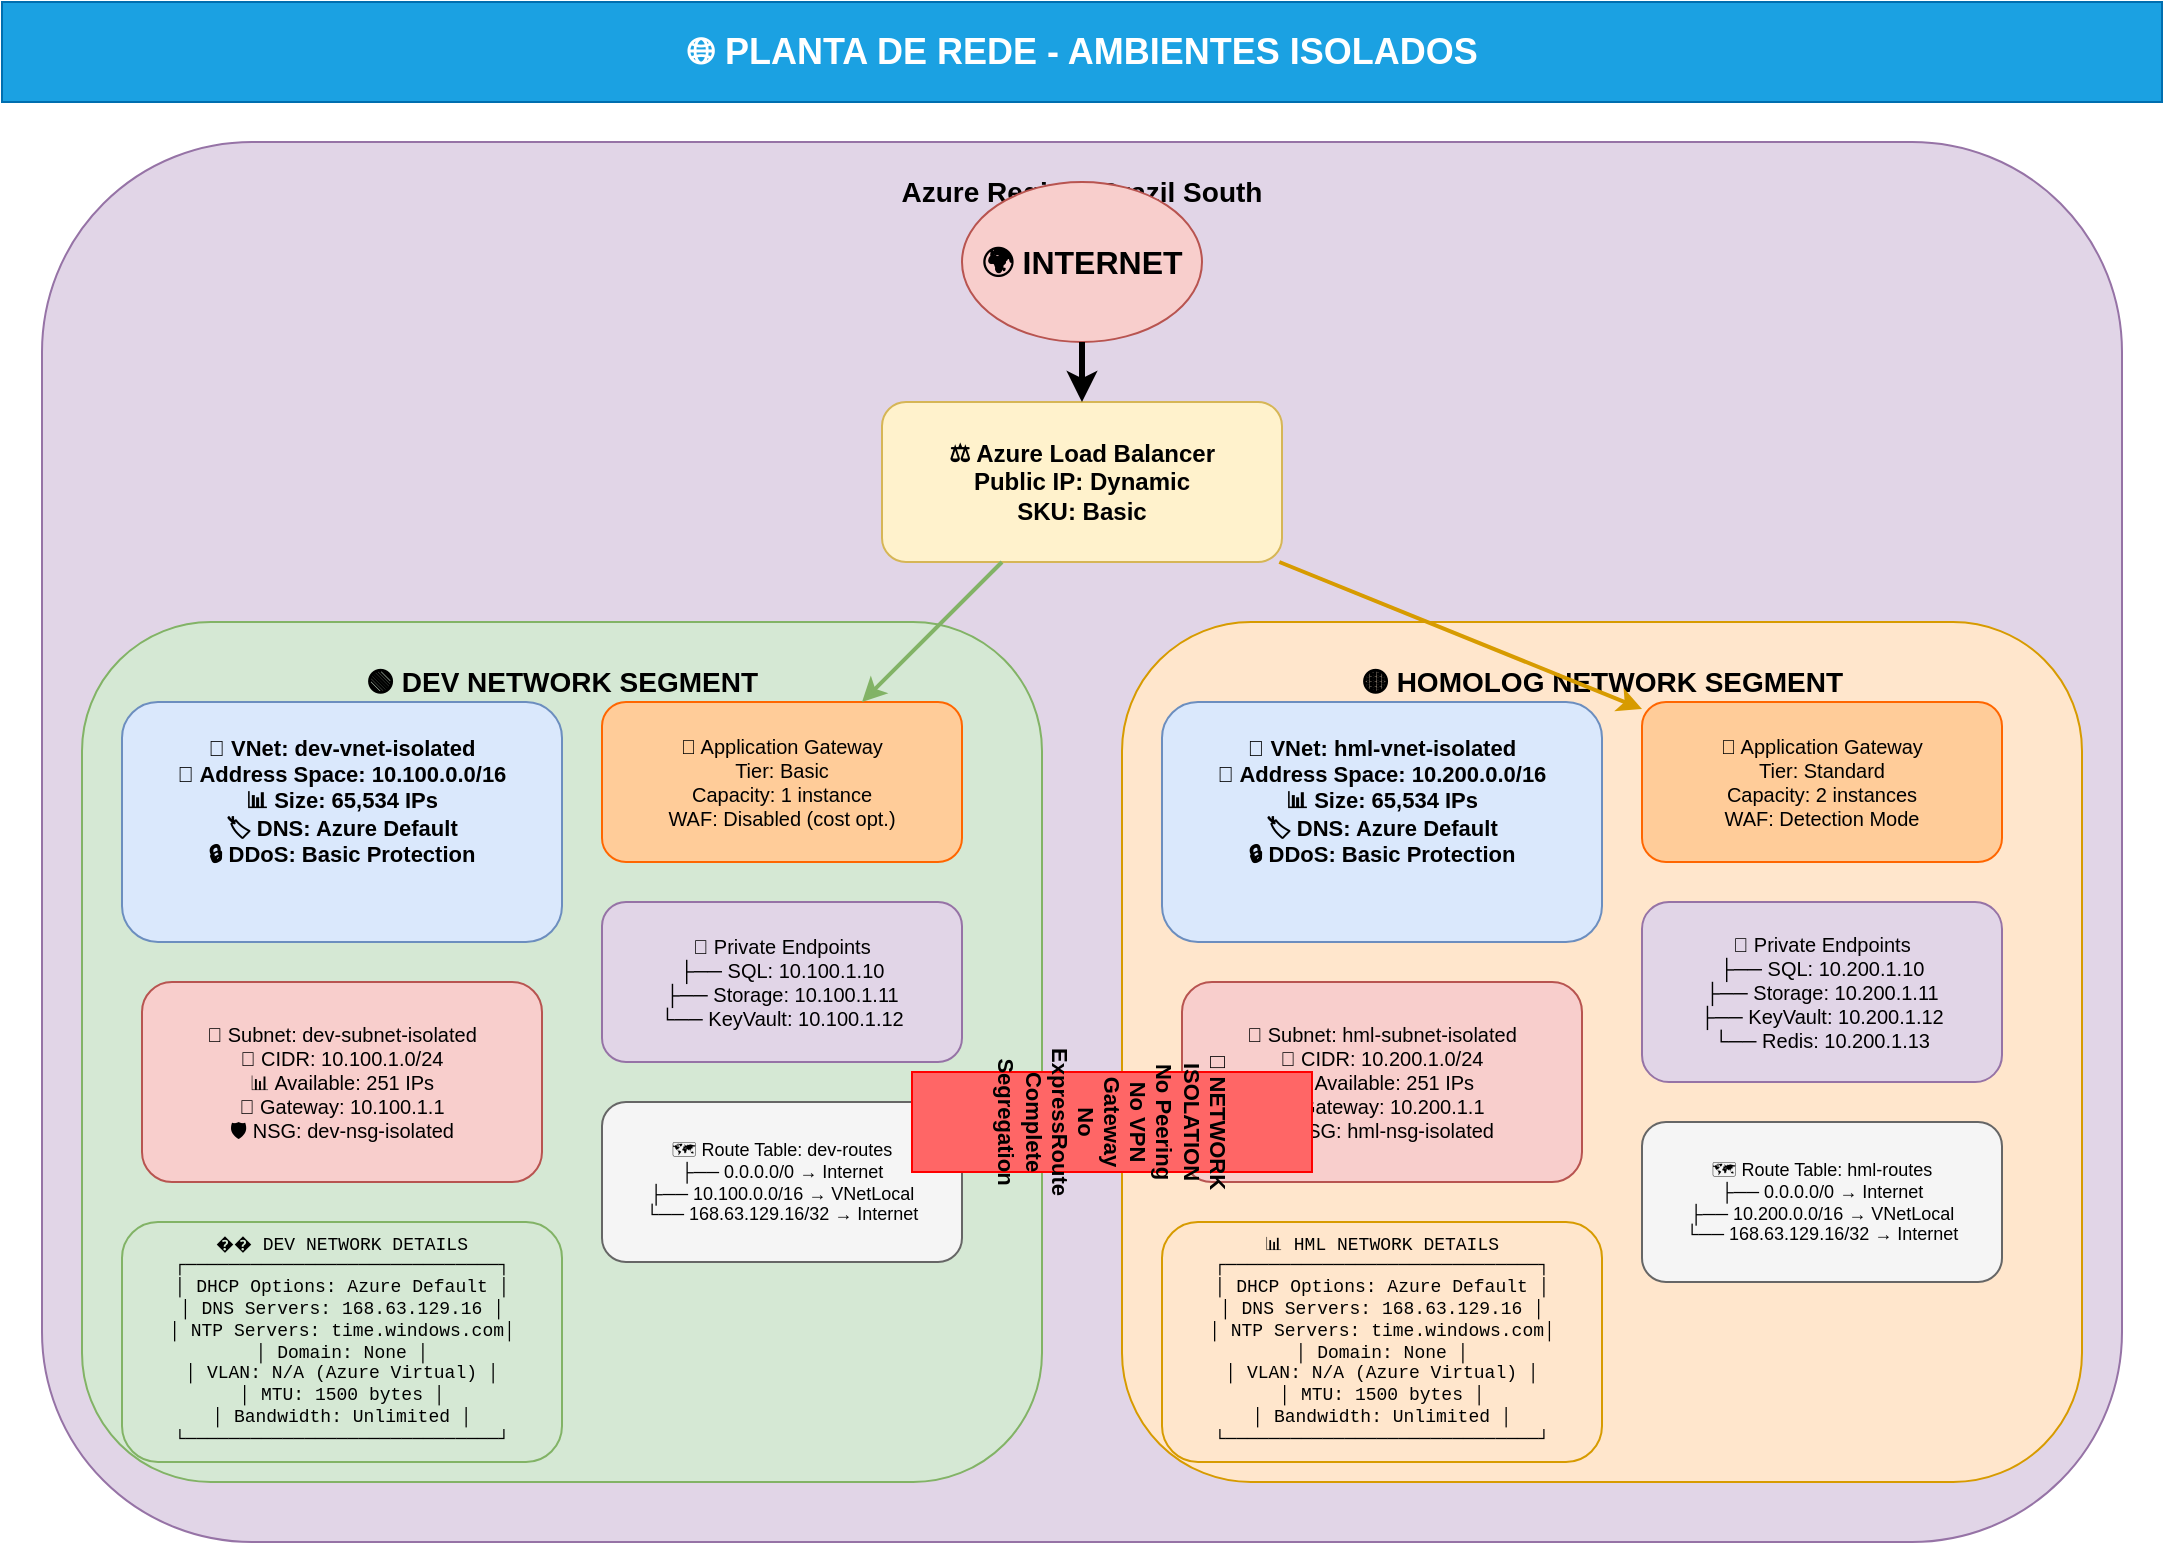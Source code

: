 <?xml version="1.0" encoding="UTF-8"?>
<mxfile version="21.6.5" type="device">
  <diagram name="Planta-de-Rede" id="planta-rede">
    <mxGraphModel dx="1422" dy="794" grid="1" gridSize="10" guides="1" tooltips="1" connect="1" arrows="1" fold="1" page="1" pageScale="1" pageWidth="1169" pageHeight="827" math="0" shadow="0">
      <root>
        <mxCell id="0" />
        <mxCell id="1" parent="0" />
        
        <!-- Title -->
        <mxCell id="title" value="🌐 PLANTA DE REDE - AMBIENTES ISOLADOS" style="rounded=0;whiteSpace=wrap;html=1;fillColor=#1ba1e2;strokeColor=#006EAF;fontSize=18;fontStyle=1;fontColor=#ffffff;" vertex="1" parent="1">
          <mxGeometry x="40" y="20" width="1080" height="50" as="geometry" />
        </mxCell>
        
        <!-- Azure Region -->
        <mxCell id="azure-region" value="Azure Region: Brazil South" style="rounded=1;whiteSpace=wrap;html=1;fillColor=#e1d5e7;strokeColor=#9673a6;fontSize=14;fontStyle=1;verticalAlign=top;spacingTop=10;" vertex="1" parent="1">
          <mxGeometry x="60" y="90" width="1040" height="700" as="geometry" />
        </mxCell>
        
        <!-- Internet Gateway -->
        <mxCell id="internet" value="🌍 INTERNET" style="ellipse;whiteSpace=wrap;html=1;fillColor=#f8cecc;strokeColor=#b85450;fontSize=16;fontStyle=1;" vertex="1" parent="1">
          <mxGeometry x="520" y="110" width="120" height="80" as="geometry" />
        </mxCell>
        
        <!-- Azure Load Balancer -->
        <mxCell id="load-balancer" value="⚖️ Azure Load Balancer&#xa;Public IP: Dynamic&#xa;SKU: Basic" style="rounded=1;whiteSpace=wrap;html=1;fillColor=#fff2cc;strokeColor=#d6b656;fontSize=12;fontStyle=1;" vertex="1" parent="1">
          <mxGeometry x="480" y="220" width="200" height="80" as="geometry" />
        </mxCell>
        
        <!-- DEV Network Segment -->
        <mxCell id="dev-segment" value="🟢 DEV NETWORK SEGMENT" style="rounded=1;whiteSpace=wrap;html=1;fillColor=#d5e8d4;strokeColor=#82b366;fontSize=14;fontStyle=1;verticalAlign=top;spacingTop=15;" vertex="1" parent="1">
          <mxGeometry x="80" y="330" width="480" height="430" as="geometry" />
        </mxCell>
        
        <!-- DEV VNet -->
        <mxCell id="dev-vnet-detail" value="🔷 VNet: dev-vnet-isolated&#xa;📍 Address Space: 10.100.0.0/16&#xa;📊 Size: 65,534 IPs&#xa;🏷️ DNS: Azure Default&#xa;🔒 DDoS: Basic Protection" style="rounded=1;whiteSpace=wrap;html=1;fillColor=#dae8fc;strokeColor=#6c8ebf;fontSize=11;fontStyle=1;verticalAlign=top;spacingTop=10;" vertex="1" parent="1">
          <mxGeometry x="100" y="370" width="220" height="120" as="geometry" />
        </mxCell>
        
        <!-- DEV Subnets -->
        <mxCell id="dev-subnet-detail" value="🔸 Subnet: dev-subnet-isolated&#xa;📍 CIDR: 10.100.1.0/24&#xa;📊 Available: 251 IPs&#xa;🚪 Gateway: 10.100.1.1&#xa;🛡️ NSG: dev-nsg-isolated" style="rounded=1;whiteSpace=wrap;html=1;fillColor=#f8cecc;strokeColor=#b85450;fontSize=10;" vertex="1" parent="1">
          <mxGeometry x="110" y="510" width="200" height="100" as="geometry" />
        </mxCell>
        
        <!-- DEV Application Gateway -->
        <mxCell id="dev-appgw" value="🚪 Application Gateway&#xa;Tier: Basic&#xa;Capacity: 1 instance&#xa;WAF: Disabled (cost opt.)" style="rounded=1;whiteSpace=wrap;html=1;fillColor=#ffcc99;strokeColor=#ff6600;fontSize=10;" vertex="1" parent="1">
          <mxGeometry x="340" y="370" width="180" height="80" as="geometry" />
        </mxCell>
        
        <!-- DEV Private Endpoints -->
        <mxCell id="dev-endpoints" value="🔗 Private Endpoints&#xa;├── SQL: 10.100.1.10&#xa;├── Storage: 10.100.1.11&#xa;└── KeyVault: 10.100.1.12" style="rounded=1;whiteSpace=wrap;html=1;fillColor=#e1d5e7;strokeColor=#9673a6;fontSize=10;" vertex="1" parent="1">
          <mxGeometry x="340" y="470" width="180" height="80" as="geometry" />
        </mxCell>
        
        <!-- DEV Route Table -->
        <mxCell id="dev-routes" value="🗺️ Route Table: dev-routes&#xa;├── 0.0.0.0/0 → Internet&#xa;├── 10.100.0.0/16 → VNetLocal&#xa;└── 168.63.129.16/32 → Internet" style="rounded=1;whiteSpace=wrap;html=1;fillColor=#f5f5f5;strokeColor=#666666;fontSize=9;" vertex="1" parent="1">
          <mxGeometry x="340" y="570" width="180" height="80" as="geometry" />
        </mxCell>
        
        <!-- DEV Network Details -->
        <mxCell id="dev-network-details" value="�� DEV NETWORK DETAILS&#xa;┌─────────────────────────────┐&#xa;│ DHCP Options: Azure Default │&#xa;│ DNS Servers: 168.63.129.16  │&#xa;│ NTP Servers: time.windows.com│&#xa;│ Domain: None                 │&#xa;│ VLAN: N/A (Azure Virtual)   │&#xa;│ MTU: 1500 bytes             │&#xa;│ Bandwidth: Unlimited         │&#xa;└─────────────────────────────┘" style="rounded=1;whiteSpace=wrap;html=1;fillColor=#d5e8d4;strokeColor=#82b366;fontSize=9;fontFamily=Courier New;" vertex="1" parent="1">
          <mxGeometry x="100" y="630" width="220" height="120" as="geometry" />
        </mxCell>
        
        <!-- HOMOLOG Network Segment -->
        <mxCell id="hml-segment" value="🟡 HOMOLOG NETWORK SEGMENT" style="rounded=1;whiteSpace=wrap;html=1;fillColor=#ffe6cc;strokeColor=#d79b00;fontSize=14;fontStyle=1;verticalAlign=top;spacingTop=15;" vertex="1" parent="1">
          <mxGeometry x="600" y="330" width="480" height="430" as="geometry" />
        </mxCell>
        
        <!-- HOMOLOG VNet -->
        <mxCell id="hml-vnet-detail" value="🔷 VNet: hml-vnet-isolated&#xa;📍 Address Space: 10.200.0.0/16&#xa;📊 Size: 65,534 IPs&#xa;🏷️ DNS: Azure Default&#xa;🔒 DDoS: Basic Protection" style="rounded=1;whiteSpace=wrap;html=1;fillColor=#dae8fc;strokeColor=#6c8ebf;fontSize=11;fontStyle=1;verticalAlign=top;spacingTop=10;" vertex="1" parent="1">
          <mxGeometry x="620" y="370" width="220" height="120" as="geometry" />
        </mxCell>
        
        <!-- HOMOLOG Subnets -->
        <mxCell id="hml-subnet-detail" value="🔸 Subnet: hml-subnet-isolated&#xa;📍 CIDR: 10.200.1.0/24&#xa;📊 Available: 251 IPs&#xa;🚪 Gateway: 10.200.1.1&#xa;🛡️ NSG: hml-nsg-isolated" style="rounded=1;whiteSpace=wrap;html=1;fillColor=#f8cecc;strokeColor=#b85450;fontSize=10;" vertex="1" parent="1">
          <mxGeometry x="630" y="510" width="200" height="100" as="geometry" />
        </mxCell>
        
        <!-- HOMOLOG Application Gateway -->
        <mxCell id="hml-appgw" value="🚪 Application Gateway&#xa;Tier: Standard&#xa;Capacity: 2 instances&#xa;WAF: Detection Mode" style="rounded=1;whiteSpace=wrap;html=1;fillColor=#ffcc99;strokeColor=#ff6600;fontSize=10;" vertex="1" parent="1">
          <mxGeometry x="860" y="370" width="180" height="80" as="geometry" />
        </mxCell>
        
        <!-- HOMOLOG Private Endpoints -->
        <mxCell id="hml-endpoints" value="🔗 Private Endpoints&#xa;├── SQL: 10.200.1.10&#xa;├── Storage: 10.200.1.11&#xa;├── KeyVault: 10.200.1.12&#xa;└── Redis: 10.200.1.13" style="rounded=1;whiteSpace=wrap;html=1;fillColor=#e1d5e7;strokeColor=#9673a6;fontSize=10;" vertex="1" parent="1">
          <mxGeometry x="860" y="470" width="180" height="90" as="geometry" />
        </mxCell>
        
        <!-- HOMOLOG Route Table -->
        <mxCell id="hml-routes" value="🗺️ Route Table: hml-routes&#xa;├── 0.0.0.0/0 → Internet&#xa;├── 10.200.0.0/16 → VNetLocal&#xa;└── 168.63.129.16/32 → Internet" style="rounded=1;whiteSpace=wrap;html=1;fillColor=#f5f5f5;strokeColor=#666666;fontSize=9;" vertex="1" parent="1">
          <mxGeometry x="860" y="580" width="180" height="80" as="geometry" />
        </mxCell>
        
        <!-- HOMOLOG Network Details -->
        <mxCell id="hml-network-details" value="📊 HML NETWORK DETAILS&#xa;┌─────────────────────────────┐&#xa;│ DHCP Options: Azure Default │&#xa;│ DNS Servers: 168.63.129.16  │&#xa;│ NTP Servers: time.windows.com│&#xa;│ Domain: None                 │&#xa;│ VLAN: N/A (Azure Virtual)   │&#xa;│ MTU: 1500 bytes             │&#xa;│ Bandwidth: Unlimited         │&#xa;└─────────────────────────────┘" style="rounded=1;whiteSpace=wrap;html=1;fillColor=#ffe6cc;strokeColor=#d79b00;fontSize=9;fontFamily=Courier New;" vertex="1" parent="1">
          <mxGeometry x="620" y="630" width="220" height="120" as="geometry" />
        </mxCell>
        
        <!-- Network Isolation Barrier -->
        <mxCell id="network-barrier" value="🚫 NETWORK ISOLATION&#xa;No Peering&#xa;No VPN Gateway&#xa;No ExpressRoute&#xa;Complete Segregation" style="rounded=0;whiteSpace=wrap;html=1;fillColor=#ff6666;strokeColor=#ff0000;fontSize=11;fontStyle=1;rotation=90;" vertex="1" parent="1">
          <mxGeometry x="570" y="480" width="50" height="200" as="geometry" />
        </mxCell>
        
        <!-- Connection Lines -->
        <mxCell id="conn-internet-lb" value="" style="endArrow=classic;html=1;strokeColor=#000000;strokeWidth=3;" edge="1" parent="1" source="internet" target="load-balancer">
          <mxGeometry width="50" height="50" relative="1" as="geometry">
            <mxPoint x="400" y="300" as="sourcePoint" />
            <mxPoint x="450" y="250" as="targetPoint" />
          </mxGeometry>
        </mxCell>
        
        <mxCell id="conn-lb-dev" value="" style="endArrow=classic;html=1;strokeColor=#82b366;strokeWidth=2;" edge="1" parent="1" source="load-balancer" target="dev-appgw">
          <mxGeometry width="50" height="50" relative="1" as="geometry">
            <mxPoint x="400" y="300" as="sourcePoint" />
            <mxPoint x="450" y="250" as="targetPoint" />
          </mxGeometry>
        </mxCell>
        
        <mxCell id="conn-lb-hml" value="" style="endArrow=classic;html=1;strokeColor=#d79b00;strokeWidth=2;" edge="1" parent="1" source="load-balancer" target="hml-appgw">
          <mxGeometry width="50" height="50" relative="1" as="geometry">
            <mxPoint x="400" y="300" as="sourcePoint" />
            <mxPoint x="450" y="250" as="targetPoint" />
          </mxGeometry>
        </mxCell>
        
      </root>
    </mxGraphModel>
  </diagram>
</mxfile>
